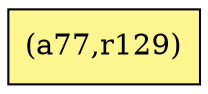 digraph G {
rankdir=BT;ranksep="2.0";
"(a77,r129)" [shape=record,fillcolor=khaki1,style=filled,label="{(a77,r129)}"];
}